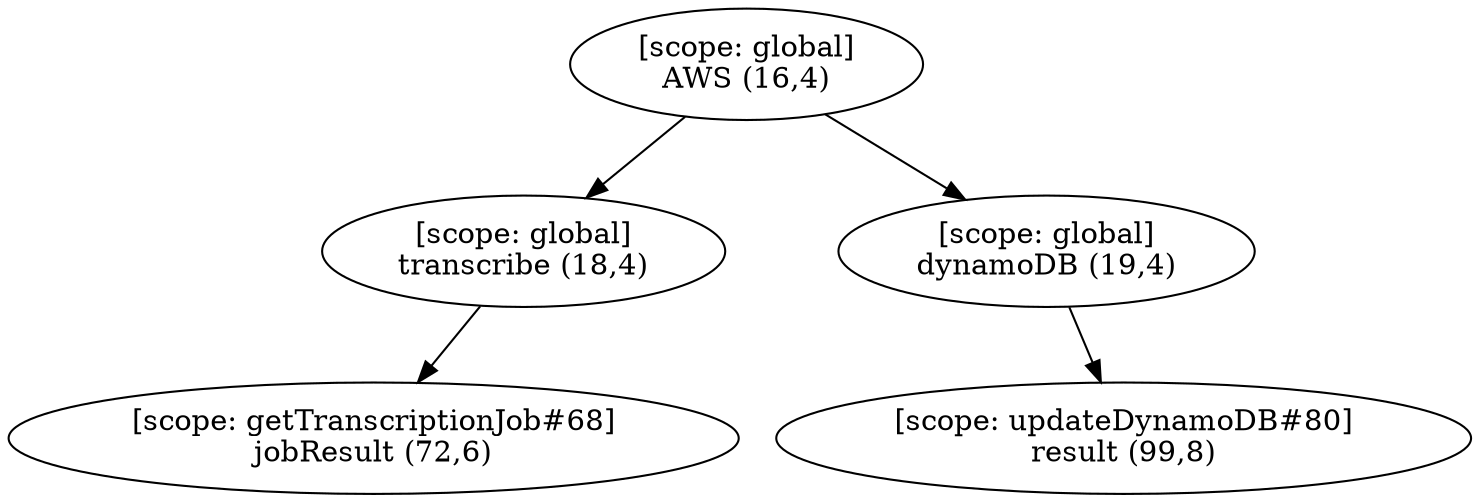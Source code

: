 digraph G {
  graph [ rankdir =TB ];
subgraph global {
  graph [ label = "Scope [global]" ];
  "[scope: global]
AWS (16,4)";
  "[scope: global]
transcribe (18,4)";
  "[scope: global]
dynamoDB (19,4)";
}

subgraph getTranscriptionJob_68 {
  graph [ label = "Scope [getTranscriptionJob_68]" ];
  "[scope: getTranscriptionJob#68]
jobResult (72,6)";
}

subgraph updateDynamoDB_80 {
  graph [ label = "Scope [updateDynamoDB_80]" ];
  "[scope: updateDynamoDB#80]
result (99,8)";
}

  "[scope: global]
AWS (16,4)" -> "[scope: global]
transcribe (18,4)";
  "[scope: global]
AWS (16,4)" -> "[scope: global]
dynamoDB (19,4)";
  "[scope: global]
transcribe (18,4)" -> "[scope: getTranscriptionJob#68]
jobResult (72,6)";
  "[scope: global]
dynamoDB (19,4)" -> "[scope: updateDynamoDB#80]
result (99,8)";
}
